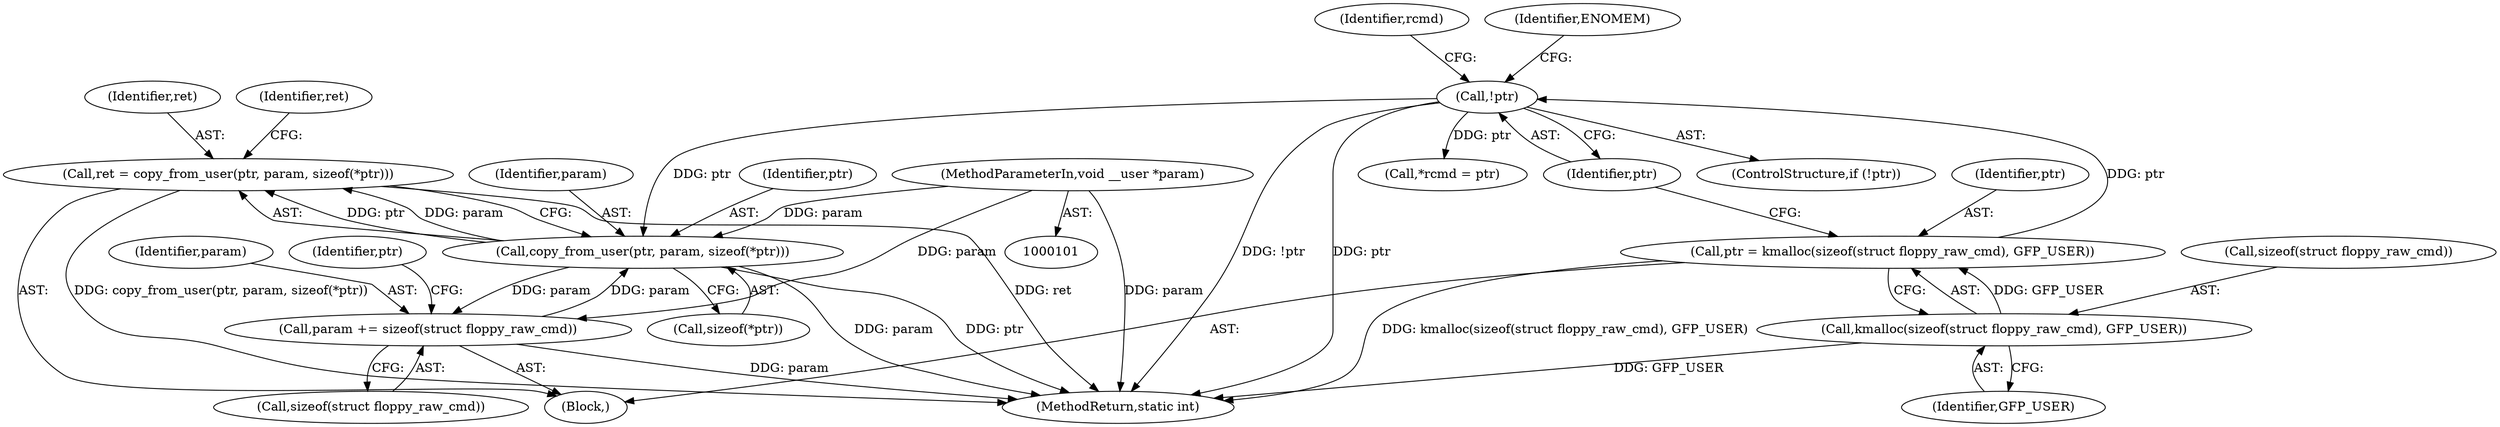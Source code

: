 digraph "0_linux_ef87dbe7614341c2e7bfe8d32fcb7028cc97442c@API" {
"1000130" [label="(Call,ret = copy_from_user(ptr, param, sizeof(*ptr)))"];
"1000132" [label="(Call,copy_from_user(ptr, param, sizeof(*ptr)))"];
"1000121" [label="(Call,!ptr)"];
"1000114" [label="(Call,ptr = kmalloc(sizeof(struct floppy_raw_cmd), GFP_USER))"];
"1000116" [label="(Call,kmalloc(sizeof(struct floppy_raw_cmd), GFP_USER))"];
"1000153" [label="(Call,param += sizeof(struct floppy_raw_cmd))"];
"1000103" [label="(MethodParameterIn,void __user *param)"];
"1000160" [label="(Identifier,ptr)"];
"1000135" [label="(Call,sizeof(*ptr))"];
"1000119" [label="(Identifier,GFP_USER)"];
"1000103" [label="(MethodParameterIn,void __user *param)"];
"1000128" [label="(Identifier,rcmd)"];
"1000116" [label="(Call,kmalloc(sizeof(struct floppy_raw_cmd), GFP_USER))"];
"1000115" [label="(Identifier,ptr)"];
"1000132" [label="(Call,copy_from_user(ptr, param, sizeof(*ptr)))"];
"1000155" [label="(Call,sizeof(struct floppy_raw_cmd))"];
"1000122" [label="(Identifier,ptr)"];
"1000130" [label="(Call,ret = copy_from_user(ptr, param, sizeof(*ptr)))"];
"1000125" [label="(Identifier,ENOMEM)"];
"1000154" [label="(Identifier,param)"];
"1000134" [label="(Identifier,param)"];
"1000131" [label="(Identifier,ret)"];
"1000121" [label="(Call,!ptr)"];
"1000133" [label="(Identifier,ptr)"];
"1000114" [label="(Call,ptr = kmalloc(sizeof(struct floppy_raw_cmd), GFP_USER))"];
"1000153" [label="(Call,param += sizeof(struct floppy_raw_cmd))"];
"1000287" [label="(MethodReturn,static int)"];
"1000126" [label="(Call,*rcmd = ptr)"];
"1000105" [label="(Block,)"];
"1000139" [label="(Identifier,ret)"];
"1000120" [label="(ControlStructure,if (!ptr))"];
"1000117" [label="(Call,sizeof(struct floppy_raw_cmd))"];
"1000130" -> "1000105"  [label="AST: "];
"1000130" -> "1000132"  [label="CFG: "];
"1000131" -> "1000130"  [label="AST: "];
"1000132" -> "1000130"  [label="AST: "];
"1000139" -> "1000130"  [label="CFG: "];
"1000130" -> "1000287"  [label="DDG: copy_from_user(ptr, param, sizeof(*ptr))"];
"1000130" -> "1000287"  [label="DDG: ret"];
"1000132" -> "1000130"  [label="DDG: ptr"];
"1000132" -> "1000130"  [label="DDG: param"];
"1000132" -> "1000135"  [label="CFG: "];
"1000133" -> "1000132"  [label="AST: "];
"1000134" -> "1000132"  [label="AST: "];
"1000135" -> "1000132"  [label="AST: "];
"1000132" -> "1000287"  [label="DDG: param"];
"1000132" -> "1000287"  [label="DDG: ptr"];
"1000121" -> "1000132"  [label="DDG: ptr"];
"1000153" -> "1000132"  [label="DDG: param"];
"1000103" -> "1000132"  [label="DDG: param"];
"1000132" -> "1000153"  [label="DDG: param"];
"1000121" -> "1000120"  [label="AST: "];
"1000121" -> "1000122"  [label="CFG: "];
"1000122" -> "1000121"  [label="AST: "];
"1000125" -> "1000121"  [label="CFG: "];
"1000128" -> "1000121"  [label="CFG: "];
"1000121" -> "1000287"  [label="DDG: !ptr"];
"1000121" -> "1000287"  [label="DDG: ptr"];
"1000114" -> "1000121"  [label="DDG: ptr"];
"1000121" -> "1000126"  [label="DDG: ptr"];
"1000114" -> "1000105"  [label="AST: "];
"1000114" -> "1000116"  [label="CFG: "];
"1000115" -> "1000114"  [label="AST: "];
"1000116" -> "1000114"  [label="AST: "];
"1000122" -> "1000114"  [label="CFG: "];
"1000114" -> "1000287"  [label="DDG: kmalloc(sizeof(struct floppy_raw_cmd), GFP_USER)"];
"1000116" -> "1000114"  [label="DDG: GFP_USER"];
"1000116" -> "1000119"  [label="CFG: "];
"1000117" -> "1000116"  [label="AST: "];
"1000119" -> "1000116"  [label="AST: "];
"1000116" -> "1000287"  [label="DDG: GFP_USER"];
"1000153" -> "1000105"  [label="AST: "];
"1000153" -> "1000155"  [label="CFG: "];
"1000154" -> "1000153"  [label="AST: "];
"1000155" -> "1000153"  [label="AST: "];
"1000160" -> "1000153"  [label="CFG: "];
"1000153" -> "1000287"  [label="DDG: param"];
"1000103" -> "1000153"  [label="DDG: param"];
"1000103" -> "1000101"  [label="AST: "];
"1000103" -> "1000287"  [label="DDG: param"];
}
